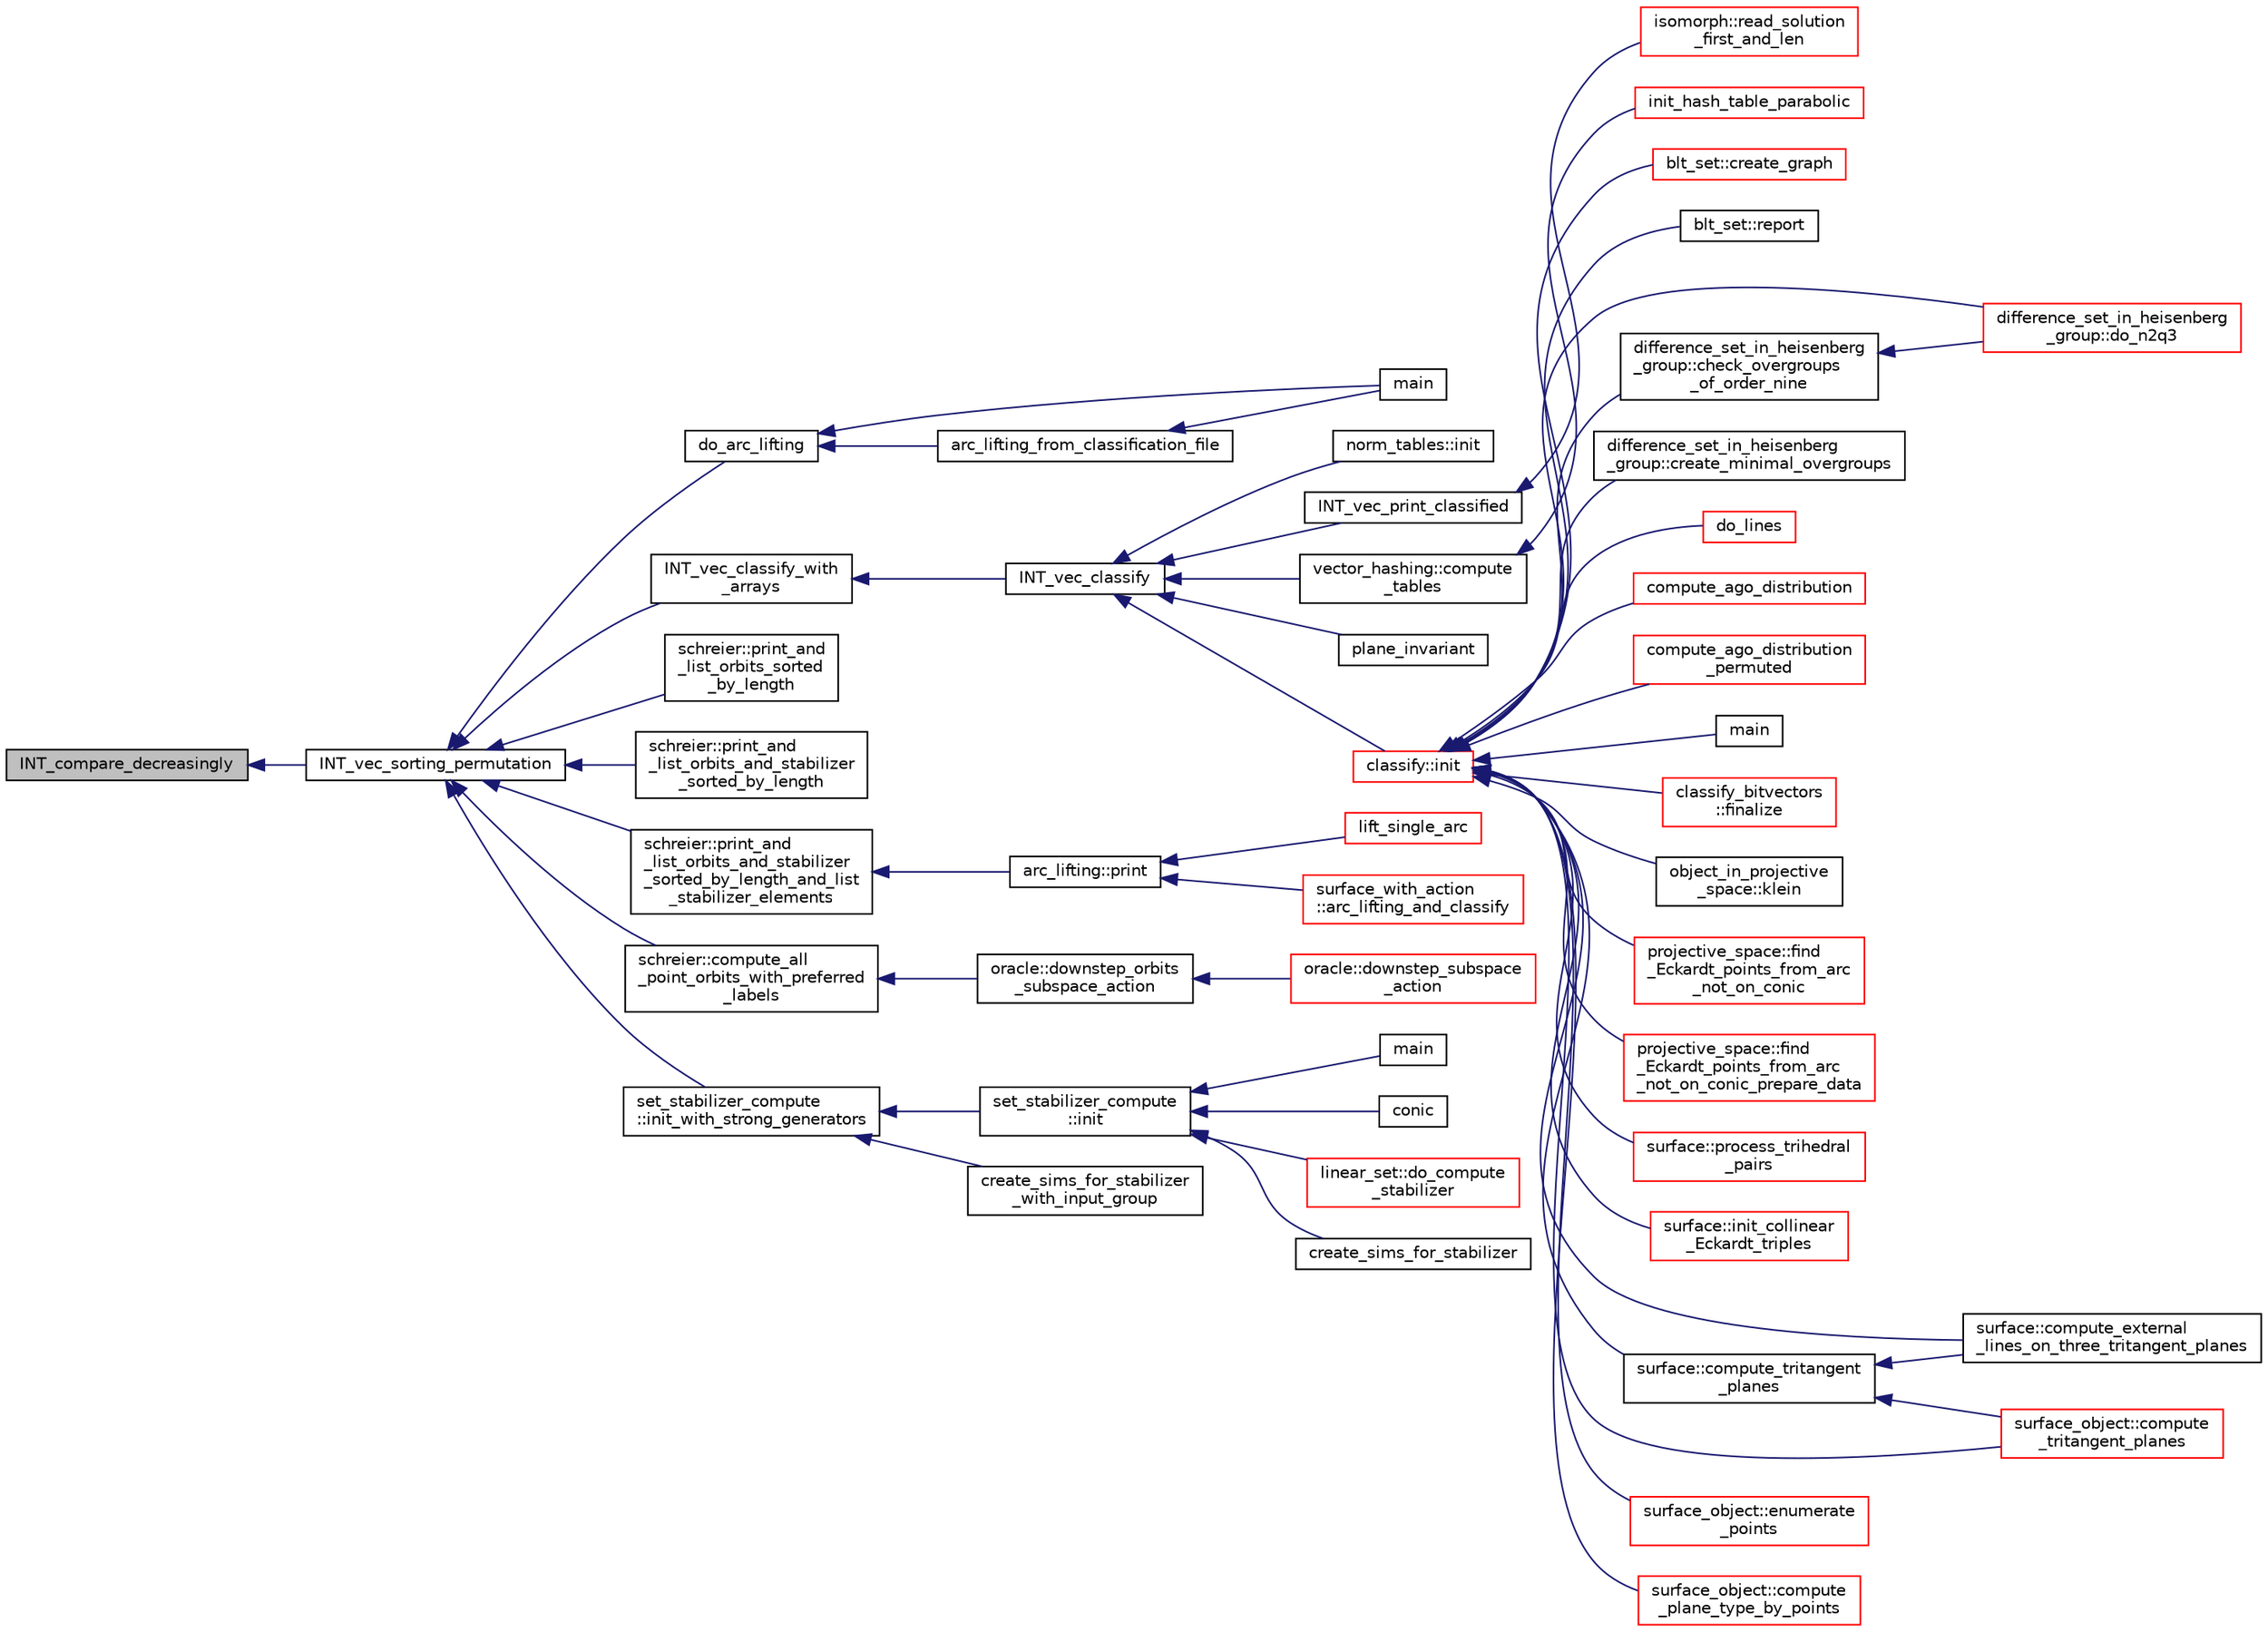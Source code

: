 digraph "INT_compare_decreasingly"
{
  edge [fontname="Helvetica",fontsize="10",labelfontname="Helvetica",labelfontsize="10"];
  node [fontname="Helvetica",fontsize="10",shape=record];
  rankdir="LR";
  Node3467 [label="INT_compare_decreasingly",height=0.2,width=0.4,color="black", fillcolor="grey75", style="filled", fontcolor="black"];
  Node3467 -> Node3468 [dir="back",color="midnightblue",fontsize="10",style="solid",fontname="Helvetica"];
  Node3468 [label="INT_vec_sorting_permutation",height=0.2,width=0.4,color="black", fillcolor="white", style="filled",URL="$d4/dd7/sorting_8_c.html#a10768733e01e8c9ded3c886e6ddb671e"];
  Node3468 -> Node3469 [dir="back",color="midnightblue",fontsize="10",style="solid",fontname="Helvetica"];
  Node3469 [label="do_arc_lifting",height=0.2,width=0.4,color="black", fillcolor="white", style="filled",URL="$d2/dd6/k__arc__lifting_8_c.html#a9dd2186104f15f40ba5f5d415f4c2976"];
  Node3469 -> Node3470 [dir="back",color="midnightblue",fontsize="10",style="solid",fontname="Helvetica"];
  Node3470 [label="main",height=0.2,width=0.4,color="black", fillcolor="white", style="filled",URL="$d2/dd6/k__arc__lifting_8_c.html#a3c04138a5bfe5d72780bb7e82a18e627"];
  Node3469 -> Node3471 [dir="back",color="midnightblue",fontsize="10",style="solid",fontname="Helvetica"];
  Node3471 [label="arc_lifting_from_classification_file",height=0.2,width=0.4,color="black", fillcolor="white", style="filled",URL="$d2/dd6/k__arc__lifting_8_c.html#aede97f2af2307a758b06ad6506762b79"];
  Node3471 -> Node3470 [dir="back",color="midnightblue",fontsize="10",style="solid",fontname="Helvetica"];
  Node3468 -> Node3472 [dir="back",color="midnightblue",fontsize="10",style="solid",fontname="Helvetica"];
  Node3472 [label="INT_vec_classify_with\l_arrays",height=0.2,width=0.4,color="black", fillcolor="white", style="filled",URL="$d4/dd7/sorting_8_c.html#a1b3700c1d369b8a37593a1c2f31cc9d7"];
  Node3472 -> Node3473 [dir="back",color="midnightblue",fontsize="10",style="solid",fontname="Helvetica"];
  Node3473 [label="INT_vec_classify",height=0.2,width=0.4,color="black", fillcolor="white", style="filled",URL="$d4/dd7/sorting_8_c.html#ad4176bee048e4f036f8b9d6dd986e0f9"];
  Node3473 -> Node3474 [dir="back",color="midnightblue",fontsize="10",style="solid",fontname="Helvetica"];
  Node3474 [label="norm_tables::init",height=0.2,width=0.4,color="black", fillcolor="white", style="filled",URL="$d8/d7c/classnorm__tables.html#a6b51503fa635de7a11cd9abb1cca331c"];
  Node3473 -> Node3475 [dir="back",color="midnightblue",fontsize="10",style="solid",fontname="Helvetica"];
  Node3475 [label="INT_vec_print_classified",height=0.2,width=0.4,color="black", fillcolor="white", style="filled",URL="$d4/dd7/sorting_8_c.html#a611d0260b154d48ecbc38ed869925ba8"];
  Node3475 -> Node3476 [dir="back",color="midnightblue",fontsize="10",style="solid",fontname="Helvetica"];
  Node3476 [label="isomorph::read_solution\l_first_and_len",height=0.2,width=0.4,color="red", fillcolor="white", style="filled",URL="$d3/d5f/classisomorph.html#affd1e7546f0caf49aac43df1cff96485"];
  Node3473 -> Node3490 [dir="back",color="midnightblue",fontsize="10",style="solid",fontname="Helvetica"];
  Node3490 [label="vector_hashing::compute\l_tables",height=0.2,width=0.4,color="black", fillcolor="white", style="filled",URL="$d8/daa/classvector__hashing.html#aa80d25dc4d37520e54e4e8d664d665e6"];
  Node3490 -> Node3491 [dir="back",color="midnightblue",fontsize="10",style="solid",fontname="Helvetica"];
  Node3491 [label="init_hash_table_parabolic",height=0.2,width=0.4,color="red", fillcolor="white", style="filled",URL="$db/da0/lib_2foundations_2geometry_2orthogonal__points_8_c.html#ac0501667678e59124c88842414489011"];
  Node3473 -> Node3494 [dir="back",color="midnightblue",fontsize="10",style="solid",fontname="Helvetica"];
  Node3494 [label="plane_invariant",height=0.2,width=0.4,color="black", fillcolor="white", style="filled",URL="$d4/d67/geometry_8h.html#a8cf23c42f17766e6ae13094522b91f19"];
  Node3473 -> Node3495 [dir="back",color="midnightblue",fontsize="10",style="solid",fontname="Helvetica"];
  Node3495 [label="classify::init",height=0.2,width=0.4,color="red", fillcolor="white", style="filled",URL="$d9/d43/classclassify.html#afc24c64267d646d1f83ea39a7c66bde3"];
  Node3495 -> Node3496 [dir="back",color="midnightblue",fontsize="10",style="solid",fontname="Helvetica"];
  Node3496 [label="blt_set::create_graph",height=0.2,width=0.4,color="red", fillcolor="white", style="filled",URL="$d1/d3d/classblt__set.html#ae92249ece99ffbc92e93e49cd5d5dccf"];
  Node3495 -> Node3499 [dir="back",color="midnightblue",fontsize="10",style="solid",fontname="Helvetica"];
  Node3499 [label="blt_set::report",height=0.2,width=0.4,color="black", fillcolor="white", style="filled",URL="$d1/d3d/classblt__set.html#a6b19f88bd2b92ebfba7e7c362eb9065c"];
  Node3495 -> Node3500 [dir="back",color="midnightblue",fontsize="10",style="solid",fontname="Helvetica"];
  Node3500 [label="difference_set_in_heisenberg\l_group::do_n2q3",height=0.2,width=0.4,color="red", fillcolor="white", style="filled",URL="$de/d8a/classdifference__set__in__heisenberg__group.html#aca82ff116dd5d17cfbb311e809b6d023"];
  Node3495 -> Node3503 [dir="back",color="midnightblue",fontsize="10",style="solid",fontname="Helvetica"];
  Node3503 [label="difference_set_in_heisenberg\l_group::check_overgroups\l_of_order_nine",height=0.2,width=0.4,color="black", fillcolor="white", style="filled",URL="$de/d8a/classdifference__set__in__heisenberg__group.html#af7075193cf272d5b63356e21ec1ab8a8"];
  Node3503 -> Node3500 [dir="back",color="midnightblue",fontsize="10",style="solid",fontname="Helvetica"];
  Node3495 -> Node3504 [dir="back",color="midnightblue",fontsize="10",style="solid",fontname="Helvetica"];
  Node3504 [label="difference_set_in_heisenberg\l_group::create_minimal_overgroups",height=0.2,width=0.4,color="black", fillcolor="white", style="filled",URL="$de/d8a/classdifference__set__in__heisenberg__group.html#a9bde5ad5da3ebaebf98fbfd3e8110b79"];
  Node3495 -> Node3505 [dir="back",color="midnightblue",fontsize="10",style="solid",fontname="Helvetica"];
  Node3505 [label="do_lines",height=0.2,width=0.4,color="red", fillcolor="white", style="filled",URL="$da/d90/analyze_8_c.html#a8a0ad1642efe3759982b81e0fa63f035"];
  Node3495 -> Node3508 [dir="back",color="midnightblue",fontsize="10",style="solid",fontname="Helvetica"];
  Node3508 [label="compute_ago_distribution",height=0.2,width=0.4,color="red", fillcolor="white", style="filled",URL="$d0/de6/projective__space__main_8_c.html#a63c9db9ca280b83f386e3dea5f30fa98"];
  Node3495 -> Node3514 [dir="back",color="midnightblue",fontsize="10",style="solid",fontname="Helvetica"];
  Node3514 [label="compute_ago_distribution\l_permuted",height=0.2,width=0.4,color="red", fillcolor="white", style="filled",URL="$d0/de6/projective__space__main_8_c.html#a1d8c812b2637be8e72d8ae3dfdc8c3df"];
  Node3495 -> Node3516 [dir="back",color="midnightblue",fontsize="10",style="solid",fontname="Helvetica"];
  Node3516 [label="main",height=0.2,width=0.4,color="black", fillcolor="white", style="filled",URL="$df/da4/distribution_8_c.html#a3c04138a5bfe5d72780bb7e82a18e627"];
  Node3495 -> Node3517 [dir="back",color="midnightblue",fontsize="10",style="solid",fontname="Helvetica"];
  Node3517 [label="classify_bitvectors\l::finalize",height=0.2,width=0.4,color="red", fillcolor="white", style="filled",URL="$dd/d16/classclassify__bitvectors.html#adf8a59f998312b4fcc60361e87bcc6cb"];
  Node3495 -> Node3518 [dir="back",color="midnightblue",fontsize="10",style="solid",fontname="Helvetica"];
  Node3518 [label="object_in_projective\l_space::klein",height=0.2,width=0.4,color="black", fillcolor="white", style="filled",URL="$d7/d08/classobject__in__projective__space.html#a5b8beb58d83a6c274b2b8bd2c4e176c1"];
  Node3495 -> Node3519 [dir="back",color="midnightblue",fontsize="10",style="solid",fontname="Helvetica"];
  Node3519 [label="projective_space::find\l_Eckardt_points_from_arc\l_not_on_conic",height=0.2,width=0.4,color="red", fillcolor="white", style="filled",URL="$d2/d17/classprojective__space.html#a3b4fbef8fbbeee1af542b6f7c969ed79"];
  Node3495 -> Node3521 [dir="back",color="midnightblue",fontsize="10",style="solid",fontname="Helvetica"];
  Node3521 [label="projective_space::find\l_Eckardt_points_from_arc\l_not_on_conic_prepare_data",height=0.2,width=0.4,color="red", fillcolor="white", style="filled",URL="$d2/d17/classprojective__space.html#a0fc1d9c2df818d2ffa6750c2cb63c54c"];
  Node3495 -> Node3533 [dir="back",color="midnightblue",fontsize="10",style="solid",fontname="Helvetica"];
  Node3533 [label="surface::process_trihedral\l_pairs",height=0.2,width=0.4,color="red", fillcolor="white", style="filled",URL="$d5/d88/classsurface.html#a94cd90088cd556805d058d0a72c2f372"];
  Node3495 -> Node3537 [dir="back",color="midnightblue",fontsize="10",style="solid",fontname="Helvetica"];
  Node3537 [label="surface::init_collinear\l_Eckardt_triples",height=0.2,width=0.4,color="red", fillcolor="white", style="filled",URL="$d5/d88/classsurface.html#a7b53d7cad5ba4901e57cac31a364ac47"];
  Node3495 -> Node3538 [dir="back",color="midnightblue",fontsize="10",style="solid",fontname="Helvetica"];
  Node3538 [label="surface::compute_tritangent\l_planes",height=0.2,width=0.4,color="black", fillcolor="white", style="filled",URL="$d5/d88/classsurface.html#a7d760a4c2f956e943fce323171ad5c6b"];
  Node3538 -> Node3539 [dir="back",color="midnightblue",fontsize="10",style="solid",fontname="Helvetica"];
  Node3539 [label="surface::compute_external\l_lines_on_three_tritangent_planes",height=0.2,width=0.4,color="black", fillcolor="white", style="filled",URL="$d5/d88/classsurface.html#ac7678771ed61c488809ea26825484bed"];
  Node3538 -> Node3540 [dir="back",color="midnightblue",fontsize="10",style="solid",fontname="Helvetica"];
  Node3540 [label="surface_object::compute\l_tritangent_planes",height=0.2,width=0.4,color="red", fillcolor="white", style="filled",URL="$df/df8/classsurface__object.html#ae6d924af993146400e0e484e41def0ab"];
  Node3495 -> Node3539 [dir="back",color="midnightblue",fontsize="10",style="solid",fontname="Helvetica"];
  Node3495 -> Node3548 [dir="back",color="midnightblue",fontsize="10",style="solid",fontname="Helvetica"];
  Node3548 [label="surface_object::enumerate\l_points",height=0.2,width=0.4,color="red", fillcolor="white", style="filled",URL="$df/df8/classsurface__object.html#a001a13b6ea34dbe559033af634203466"];
  Node3495 -> Node3549 [dir="back",color="midnightblue",fontsize="10",style="solid",fontname="Helvetica"];
  Node3549 [label="surface_object::compute\l_plane_type_by_points",height=0.2,width=0.4,color="red", fillcolor="white", style="filled",URL="$df/df8/classsurface__object.html#a7ad585c88d5c8278850d5f4c9281798c"];
  Node3495 -> Node3540 [dir="back",color="midnightblue",fontsize="10",style="solid",fontname="Helvetica"];
  Node3468 -> Node3666 [dir="back",color="midnightblue",fontsize="10",style="solid",fontname="Helvetica"];
  Node3666 [label="schreier::print_and\l_list_orbits_sorted\l_by_length",height=0.2,width=0.4,color="black", fillcolor="white", style="filled",URL="$d3/dd6/classschreier.html#a4c4ebf752711c6058e313fa3cfeb55df"];
  Node3468 -> Node3667 [dir="back",color="midnightblue",fontsize="10",style="solid",fontname="Helvetica"];
  Node3667 [label="schreier::print_and\l_list_orbits_and_stabilizer\l_sorted_by_length",height=0.2,width=0.4,color="black", fillcolor="white", style="filled",URL="$d3/dd6/classschreier.html#ab8afe2cb22f49ac1baae07143a6bb3fb"];
  Node3468 -> Node3668 [dir="back",color="midnightblue",fontsize="10",style="solid",fontname="Helvetica"];
  Node3668 [label="schreier::print_and\l_list_orbits_and_stabilizer\l_sorted_by_length_and_list\l_stabilizer_elements",height=0.2,width=0.4,color="black", fillcolor="white", style="filled",URL="$d3/dd6/classschreier.html#a345d0b1a6837fd248e1785e45323c1fa"];
  Node3668 -> Node3669 [dir="back",color="midnightblue",fontsize="10",style="solid",fontname="Helvetica"];
  Node3669 [label="arc_lifting::print",height=0.2,width=0.4,color="black", fillcolor="white", style="filled",URL="$dc/db7/classarc__lifting.html#ae1609cb80720bc005f0fc3ea65150185"];
  Node3669 -> Node3525 [dir="back",color="midnightblue",fontsize="10",style="solid",fontname="Helvetica"];
  Node3525 [label="lift_single_arc",height=0.2,width=0.4,color="red", fillcolor="white", style="filled",URL="$d6/dc3/arc__lifting__main_8_c.html#a0bdc148f70112959722a40cf9758d54b"];
  Node3669 -> Node3531 [dir="back",color="midnightblue",fontsize="10",style="solid",fontname="Helvetica"];
  Node3531 [label="surface_with_action\l::arc_lifting_and_classify",height=0.2,width=0.4,color="red", fillcolor="white", style="filled",URL="$d8/df9/classsurface__with__action.html#a62a3948f830c59e09ef94937650a07a4"];
  Node3468 -> Node3670 [dir="back",color="midnightblue",fontsize="10",style="solid",fontname="Helvetica"];
  Node3670 [label="schreier::compute_all\l_point_orbits_with_preferred\l_labels",height=0.2,width=0.4,color="black", fillcolor="white", style="filled",URL="$d3/dd6/classschreier.html#ab607b80f0184cd504f62d5c6852fb3d0"];
  Node3670 -> Node3671 [dir="back",color="midnightblue",fontsize="10",style="solid",fontname="Helvetica"];
  Node3671 [label="oracle::downstep_orbits\l_subspace_action",height=0.2,width=0.4,color="black", fillcolor="white", style="filled",URL="$d7/da7/classoracle.html#adcf946d772e92646c47cf264764d85a6"];
  Node3671 -> Node3672 [dir="back",color="midnightblue",fontsize="10",style="solid",fontname="Helvetica"];
  Node3672 [label="oracle::downstep_subspace\l_action",height=0.2,width=0.4,color="red", fillcolor="white", style="filled",URL="$d7/da7/classoracle.html#a26f568b84b1ca2c24f619278ac88c407"];
  Node3468 -> Node3673 [dir="back",color="midnightblue",fontsize="10",style="solid",fontname="Helvetica"];
  Node3673 [label="set_stabilizer_compute\l::init_with_strong_generators",height=0.2,width=0.4,color="black", fillcolor="white", style="filled",URL="$d8/dc6/classset__stabilizer__compute.html#ad6def8c34e1eba080f0383038cd76016"];
  Node3673 -> Node3674 [dir="back",color="midnightblue",fontsize="10",style="solid",fontname="Helvetica"];
  Node3674 [label="set_stabilizer_compute\l::init",height=0.2,width=0.4,color="black", fillcolor="white", style="filled",URL="$d8/dc6/classset__stabilizer__compute.html#a3ffab71fb628fd1c25694c1bb69a65fe"];
  Node3674 -> Node3600 [dir="back",color="midnightblue",fontsize="10",style="solid",fontname="Helvetica"];
  Node3600 [label="main",height=0.2,width=0.4,color="black", fillcolor="white", style="filled",URL="$db/d67/test__hyperoval_8_c.html#a3c04138a5bfe5d72780bb7e82a18e627"];
  Node3674 -> Node3601 [dir="back",color="midnightblue",fontsize="10",style="solid",fontname="Helvetica"];
  Node3601 [label="conic",height=0.2,width=0.4,color="black", fillcolor="white", style="filled",URL="$d4/de8/conic_8_c.html#a96def9474b981a9d5831a9b48d85d652"];
  Node3674 -> Node3602 [dir="back",color="midnightblue",fontsize="10",style="solid",fontname="Helvetica"];
  Node3602 [label="linear_set::do_compute\l_stabilizer",height=0.2,width=0.4,color="red", fillcolor="white", style="filled",URL="$dd/d86/classlinear__set.html#ae8f58ded28fb5370f4459cca42b7463b"];
  Node3674 -> Node3605 [dir="back",color="midnightblue",fontsize="10",style="solid",fontname="Helvetica"];
  Node3605 [label="create_sims_for_stabilizer",height=0.2,width=0.4,color="black", fillcolor="white", style="filled",URL="$d0/d76/tl__algebra__and__number__theory_8h.html#af2c67d225072549409be710ac3cd30f8"];
  Node3673 -> Node3606 [dir="back",color="midnightblue",fontsize="10",style="solid",fontname="Helvetica"];
  Node3606 [label="create_sims_for_stabilizer\l_with_input_group",height=0.2,width=0.4,color="black", fillcolor="white", style="filled",URL="$d0/d76/tl__algebra__and__number__theory_8h.html#af5482567a8d6ba5c2fe593bf6f7f9a0f"];
}
